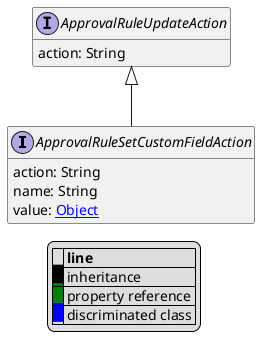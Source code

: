 @startuml

hide empty fields
hide empty methods
legend
|= |= line |
|<back:black>   </back>| inheritance |
|<back:green>   </back>| property reference |
|<back:blue>   </back>| discriminated class |
endlegend
interface ApprovalRuleSetCustomFieldAction [[ApprovalRuleSetCustomFieldAction.svg]] extends ApprovalRuleUpdateAction {
    action: String
    name: String
    value: [[Object.svg Object]]
}
interface ApprovalRuleUpdateAction [[ApprovalRuleUpdateAction.svg]]  {
    action: String
}





@enduml
